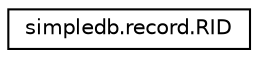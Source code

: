 digraph "Graphical Class Hierarchy"
{
  edge [fontname="Helvetica",fontsize="10",labelfontname="Helvetica",labelfontsize="10"];
  node [fontname="Helvetica",fontsize="10",shape=record];
  rankdir="LR";
  Node0 [label="simpledb.record.RID",height=0.2,width=0.4,color="black", fillcolor="white", style="filled",URL="$classsimpledb_1_1record_1_1RID.html"];
}
